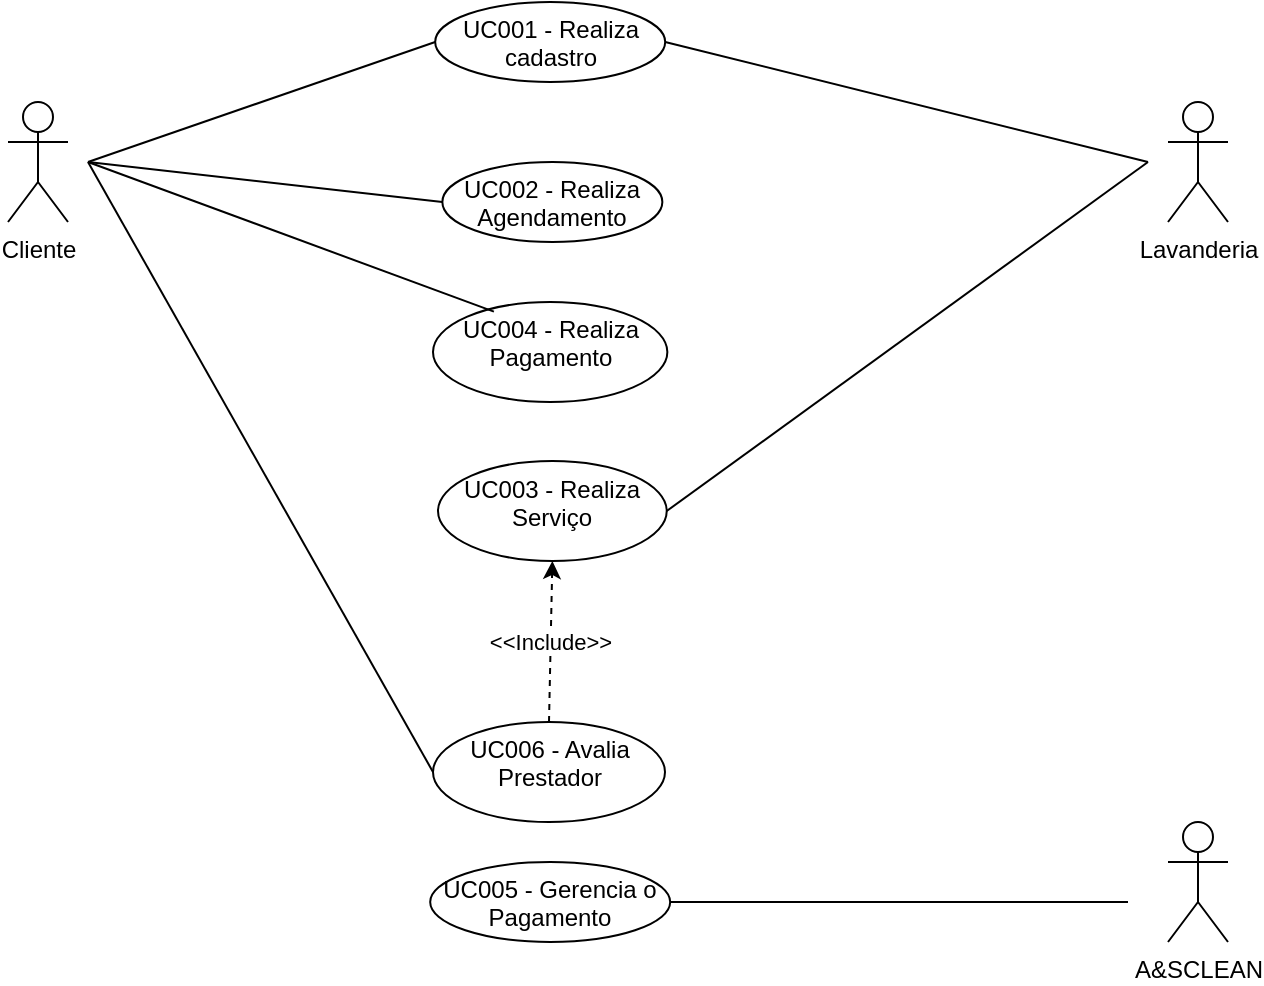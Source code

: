 <mxfile version="18.0.1" type="device"><diagram id="FGq1TvbccaH7YIzidJa4" name="Page-1"><mxGraphModel dx="1070" dy="559" grid="1" gridSize="10" guides="1" tooltips="1" connect="1" arrows="1" fold="1" page="1" pageScale="1" pageWidth="827" pageHeight="1169" math="0" shadow="0"><root><mxCell id="0"/><mxCell id="1" parent="0"/><mxCell id="vcMsJzlUMaAFrtoYUO8e-1" value="A&amp;amp;SCLEAN" style="shape=umlActor;verticalLabelPosition=bottom;verticalAlign=top;html=1;outlineConnect=0;" parent="1" vertex="1"><mxGeometry x="670" y="740" width="30" height="60" as="geometry"/></mxCell><mxCell id="vcMsJzlUMaAFrtoYUO8e-2" value="Cliente" style="shape=umlActor;verticalLabelPosition=bottom;verticalAlign=top;html=1;outlineConnect=0;" parent="1" vertex="1"><mxGeometry x="90" y="380" width="30" height="60" as="geometry"/></mxCell><mxCell id="vcMsJzlUMaAFrtoYUO8e-3" value="Lavanderia" style="shape=umlActor;verticalLabelPosition=bottom;verticalAlign=top;html=1;outlineConnect=0;" parent="1" vertex="1"><mxGeometry x="670" y="380" width="30" height="60" as="geometry"/></mxCell><mxCell id="vcMsJzlUMaAFrtoYUO8e-13" value="UC005 - Gerencia o Pagamento" style="ellipse;whiteSpace=wrap;html=1;verticalAlign=top;" parent="1" vertex="1"><mxGeometry x="301.09" y="760" width="120" height="40" as="geometry"/></mxCell><mxCell id="vcMsJzlUMaAFrtoYUO8e-15" value="UC002 - Realiza&lt;br&gt;Agendamento" style="ellipse;whiteSpace=wrap;html=1;verticalAlign=top;" parent="1" vertex="1"><mxGeometry x="307.18" y="410" width="110" height="40" as="geometry"/></mxCell><mxCell id="vcMsJzlUMaAFrtoYUO8e-18" value="UC003 - Realiza Serviço" style="ellipse;whiteSpace=wrap;html=1;verticalAlign=top;" parent="1" vertex="1"><mxGeometry x="305" y="559.5" width="114.37" height="50" as="geometry"/></mxCell><mxCell id="vcMsJzlUMaAFrtoYUO8e-20" value="UC004 - Realiza Pagamento" style="ellipse;whiteSpace=wrap;html=1;verticalAlign=top;" parent="1" vertex="1"><mxGeometry x="302.5" y="480" width="117.18" height="50" as="geometry"/></mxCell><mxCell id="vcMsJzlUMaAFrtoYUO8e-22" value="UC006 - Avalia Prestador" style="ellipse;whiteSpace=wrap;html=1;verticalAlign=top;" parent="1" vertex="1"><mxGeometry x="302.5" y="690" width="116" height="50" as="geometry"/></mxCell><mxCell id="vcMsJzlUMaAFrtoYUO8e-25" value="UC001 - Realiza cadastro" style="ellipse;whiteSpace=wrap;html=1;verticalAlign=top;" parent="1" vertex="1"><mxGeometry x="303.59" y="330" width="115" height="40" as="geometry"/></mxCell><mxCell id="MfR0faZ3tMmHZ5vwalYY-2" value="" style="endArrow=none;html=1;rounded=0;entryX=0;entryY=0.5;entryDx=0;entryDy=0;" parent="1" target="vcMsJzlUMaAFrtoYUO8e-25" edge="1"><mxGeometry width="50" height="50" relative="1" as="geometry"><mxPoint x="130" y="410" as="sourcePoint"/><mxPoint x="430" y="510" as="targetPoint"/></mxGeometry></mxCell><mxCell id="MfR0faZ3tMmHZ5vwalYY-5" value="" style="endArrow=none;html=1;rounded=0;entryX=1;entryY=0.5;entryDx=0;entryDy=0;" parent="1" target="vcMsJzlUMaAFrtoYUO8e-25" edge="1"><mxGeometry width="50" height="50" relative="1" as="geometry"><mxPoint x="660" y="410" as="sourcePoint"/><mxPoint x="430" y="510" as="targetPoint"/></mxGeometry></mxCell><mxCell id="MfR0faZ3tMmHZ5vwalYY-6" value="" style="endArrow=none;html=1;rounded=0;exitX=1;exitY=0.5;exitDx=0;exitDy=0;" parent="1" source="vcMsJzlUMaAFrtoYUO8e-18" edge="1"><mxGeometry width="50" height="50" relative="1" as="geometry"><mxPoint x="380" y="560" as="sourcePoint"/><mxPoint x="660" y="410" as="targetPoint"/></mxGeometry></mxCell><mxCell id="MfR0faZ3tMmHZ5vwalYY-8" value="" style="endArrow=none;html=1;rounded=0;exitX=0;exitY=0.5;exitDx=0;exitDy=0;" parent="1" source="vcMsJzlUMaAFrtoYUO8e-15" edge="1"><mxGeometry width="50" height="50" relative="1" as="geometry"><mxPoint x="574.37" y="465" as="sourcePoint"/><mxPoint x="130" y="410" as="targetPoint"/></mxGeometry></mxCell><mxCell id="MfR0faZ3tMmHZ5vwalYY-10" value="" style="endArrow=none;html=1;rounded=0;exitX=0.26;exitY=0.096;exitDx=0;exitDy=0;exitPerimeter=0;" parent="1" source="vcMsJzlUMaAFrtoYUO8e-20" edge="1"><mxGeometry width="50" height="50" relative="1" as="geometry"><mxPoint x="380" y="560" as="sourcePoint"/><mxPoint x="130" y="410" as="targetPoint"/></mxGeometry></mxCell><mxCell id="MfR0faZ3tMmHZ5vwalYY-13" value="" style="endArrow=none;html=1;rounded=0;exitX=1;exitY=0.5;exitDx=0;exitDy=0;" parent="1" source="vcMsJzlUMaAFrtoYUO8e-13" edge="1"><mxGeometry width="50" height="50" relative="1" as="geometry"><mxPoint x="530.01" y="1050" as="sourcePoint"/><mxPoint x="650" y="780" as="targetPoint"/></mxGeometry></mxCell><mxCell id="MfR0faZ3tMmHZ5vwalYY-14" value="" style="endArrow=none;html=1;rounded=0;exitX=0;exitY=0.5;exitDx=0;exitDy=0;" parent="1" source="vcMsJzlUMaAFrtoYUO8e-22" edge="1"><mxGeometry width="50" height="50" relative="1" as="geometry"><mxPoint x="380" y="560" as="sourcePoint"/><mxPoint x="130" y="410" as="targetPoint"/></mxGeometry></mxCell><mxCell id="MfR0faZ3tMmHZ5vwalYY-15" value="&amp;lt;&amp;lt;Include&amp;gt;&amp;gt;" style="endArrow=classic;html=1;rounded=0;exitX=0.5;exitY=0;exitDx=0;exitDy=0;entryX=0.5;entryY=1;entryDx=0;entryDy=0;dashed=1;" parent="1" source="vcMsJzlUMaAFrtoYUO8e-22" target="vcMsJzlUMaAFrtoYUO8e-18" edge="1"><mxGeometry width="50" height="50" relative="1" as="geometry"><mxPoint x="490" y="645" as="sourcePoint"/><mxPoint x="307.18" y="645" as="targetPoint"/></mxGeometry></mxCell></root></mxGraphModel></diagram></mxfile>